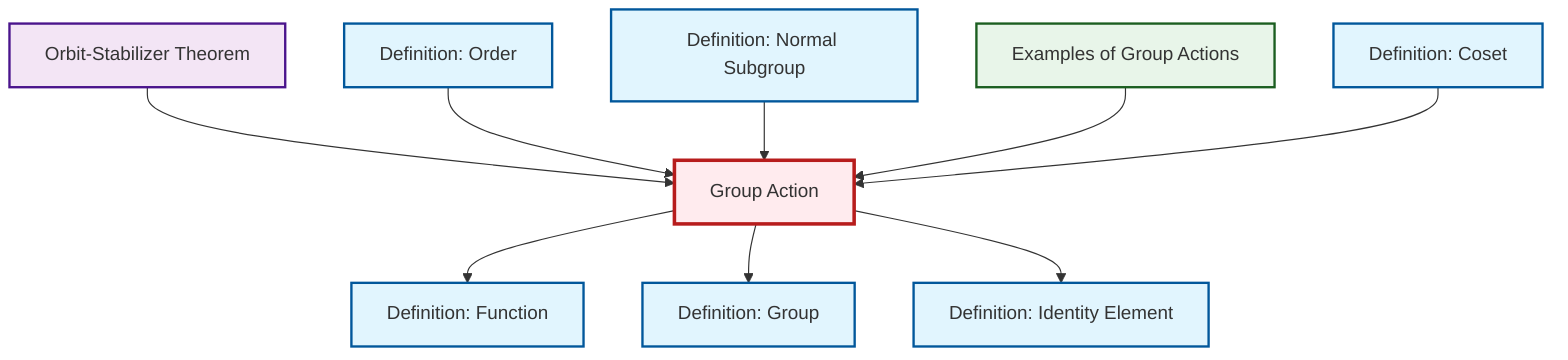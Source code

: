 graph TD
    classDef definition fill:#e1f5fe,stroke:#01579b,stroke-width:2px
    classDef theorem fill:#f3e5f5,stroke:#4a148c,stroke-width:2px
    classDef axiom fill:#fff3e0,stroke:#e65100,stroke-width:2px
    classDef example fill:#e8f5e9,stroke:#1b5e20,stroke-width:2px
    classDef current fill:#ffebee,stroke:#b71c1c,stroke-width:3px
    def-coset["Definition: Coset"]:::definition
    def-normal-subgroup["Definition: Normal Subgroup"]:::definition
    def-order["Definition: Order"]:::definition
    ex-group-action-examples["Examples of Group Actions"]:::example
    def-function["Definition: Function"]:::definition
    thm-orbit-stabilizer["Orbit-Stabilizer Theorem"]:::theorem
    def-identity-element["Definition: Identity Element"]:::definition
    def-group["Definition: Group"]:::definition
    def-group-action["Group Action"]:::definition
    thm-orbit-stabilizer --> def-group-action
    def-order --> def-group-action
    def-group-action --> def-function
    def-normal-subgroup --> def-group-action
    ex-group-action-examples --> def-group-action
    def-group-action --> def-group
    def-coset --> def-group-action
    def-group-action --> def-identity-element
    class def-group-action current